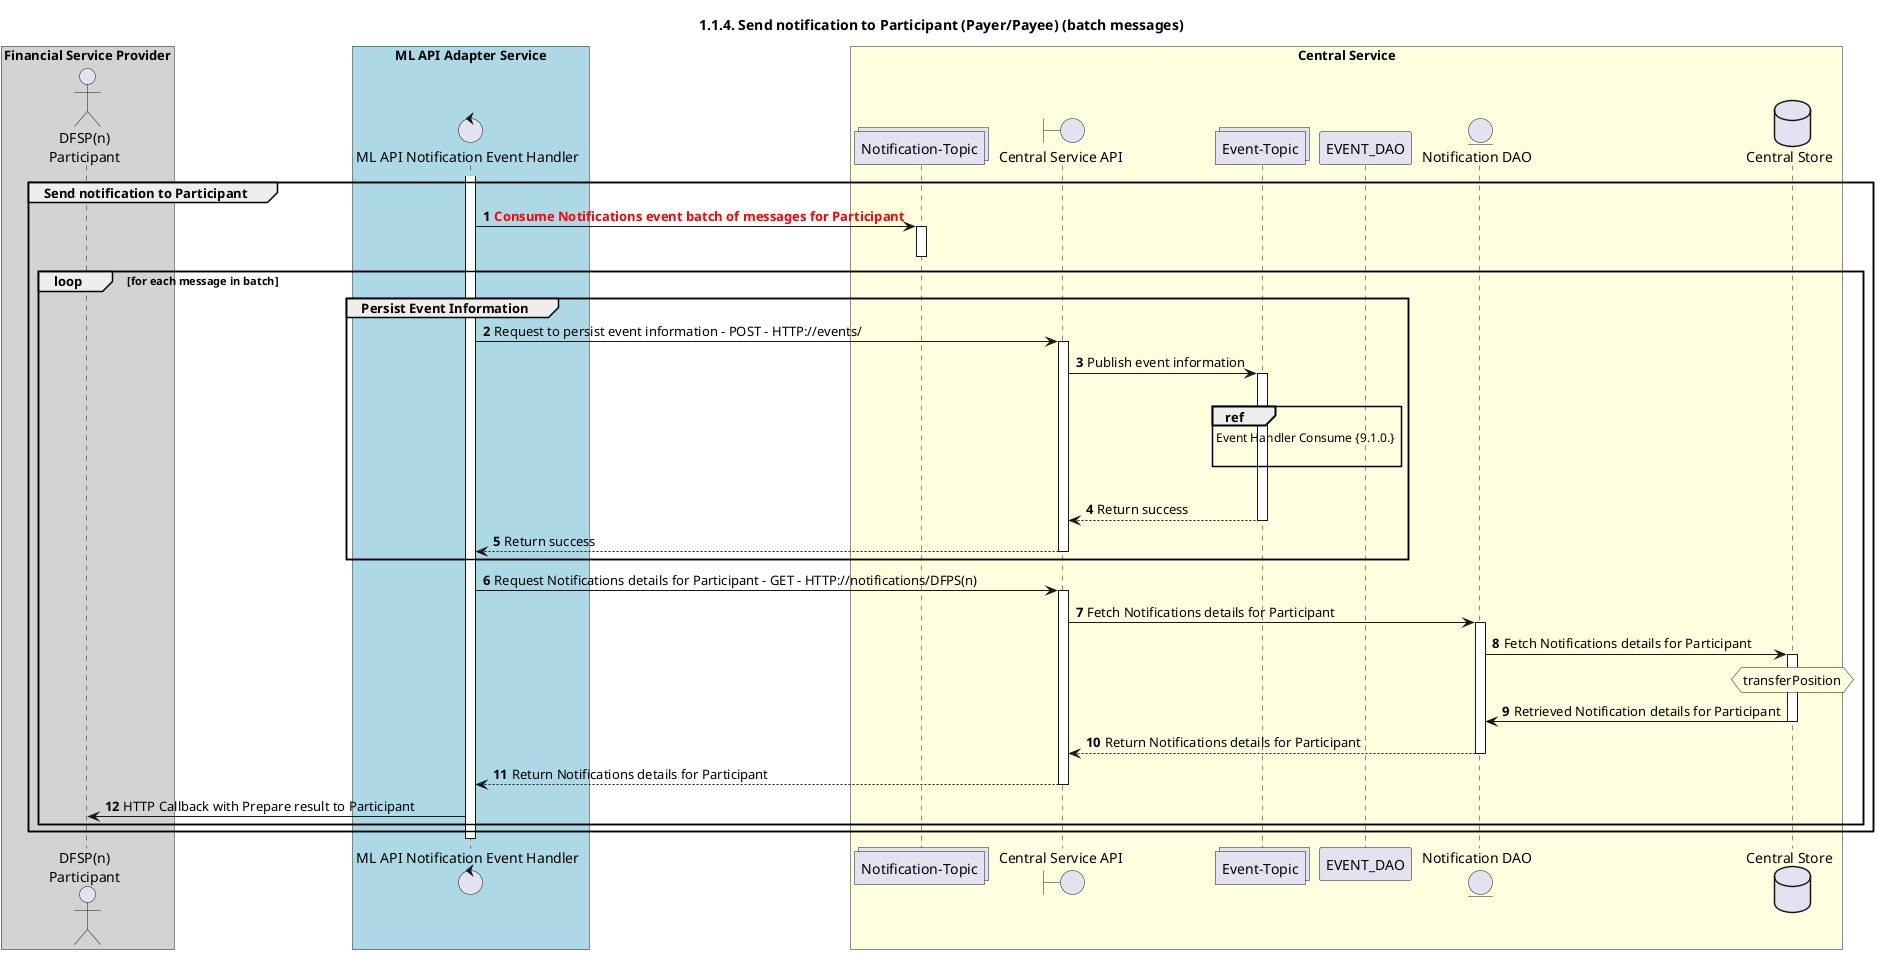 @startuml
' declate title
title 1.1.4. Send notification to Participant (Payer/Payee) (batch messages)

autonumber

' Actor Keys:
'   boundary - APIs/Interfaces, etc
'   collections - Kafka Topics
'   control - Kafka Consumers
'   entity - Database Access Objects
'   database - Database Persistance Store

' declare actors
actor "DFSP(n)\nParticipant" as DFSP
control "ML API Notification Event Handler" as NOTIFY_HANDLER
boundary "Central Service API" as CSAPI
collections "Notification-Topic" as TOPIC_NOTIFICATIONS
collections "Event-Topic" as TOPIC_EVENTS
entity "Notification DAO" as NOTIFY_DAO
database "Central Store" as DB

box "Financial Service Provider" #lightGray
	participant DFSP
end box

box "ML API Adapter Service" #LightBlue
	participant NOTIFY_HANDLER
end box

box "Central Service" #LightYellow
participant TOPIC_NOTIFICATIONS
    participant CSAPI
    participant TOPIC_EVENTS
    participant EVENT_DAO
    participant NOTIFY_DAO
    participant DB
end box

' start flow
activate NOTIFY_HANDLER
group Send notification to Participant
    TOPIC_NOTIFICATIONS <- NOTIFY_HANDLER: <color #FF0000>**Consume Notifications event batch of messages for Participant**</color>
    activate TOPIC_NOTIFICATIONS
    deactivate TOPIC_NOTIFICATIONS
    loop for each message in batch
        group Persist Event Information
            NOTIFY_HANDLER -> CSAPI: Request to persist event information - POST - HTTP://events/
            activate CSAPI
            CSAPI -> TOPIC_EVENTS: Publish event information
            activate TOPIC_EVENTS
            |||
            ref over TOPIC_EVENTS :  Event Handler Consume {9.1.0.} \n
            |||
            TOPIC_EVENTS --> CSAPI: Return success
            deactivate TOPIC_EVENTS
            CSAPI --> NOTIFY_HANDLER: Return success
            deactivate CSAPI
        end
        NOTIFY_HANDLER -> CSAPI: Request Notifications details for Participant - GET - HTTP://notifications/DFPS(n)
        activate CSAPI
        CSAPI -> NOTIFY_DAO: Fetch Notifications details for Participant
        activate NOTIFY_DAO
        NOTIFY_DAO -> DB: Fetch Notifications details for Participant
        activate DB
        hnote over DB #lightyellow
            transferPosition
        end note
        DB -> NOTIFY_DAO: Retrieved Notification details for Participant
        deactivate DB
        NOTIFY_DAO --> CSAPI: Return Notifications details for Participant
        deactivate NOTIFY_DAO
        CSAPI --> NOTIFY_HANDLER: Return Notifications details for Participant
        deactivate CSAPI
        NOTIFY_HANDLER -> DFSP: HTTP Callback with Prepare result to Participant
    end
end
deactivate NOTIFY_HANDLER
@enduml
